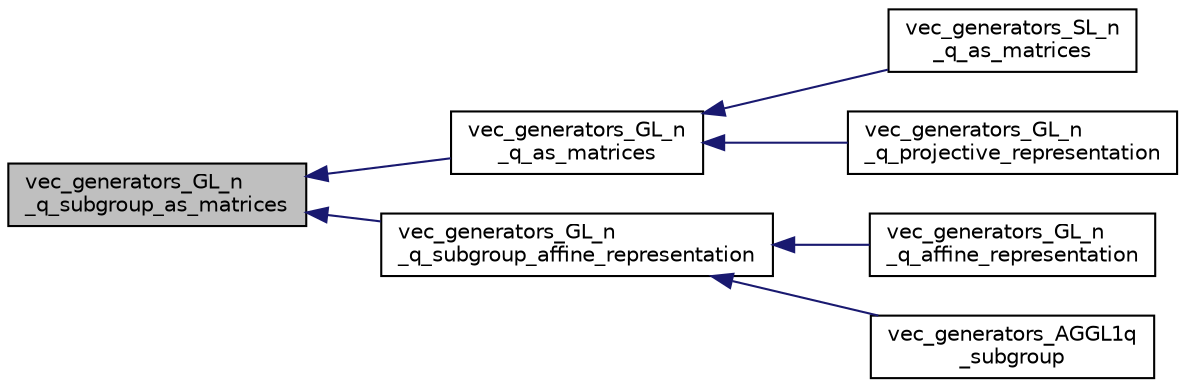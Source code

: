 digraph "vec_generators_GL_n_q_subgroup_as_matrices"
{
  edge [fontname="Helvetica",fontsize="10",labelfontname="Helvetica",labelfontsize="10"];
  node [fontname="Helvetica",fontsize="10",shape=record];
  rankdir="LR";
  Node11846 [label="vec_generators_GL_n\l_q_subgroup_as_matrices",height=0.2,width=0.4,color="black", fillcolor="grey75", style="filled", fontcolor="black"];
  Node11846 -> Node11847 [dir="back",color="midnightblue",fontsize="10",style="solid",fontname="Helvetica"];
  Node11847 [label="vec_generators_GL_n\l_q_as_matrices",height=0.2,width=0.4,color="black", fillcolor="white", style="filled",URL="$d0/dd3/perm__group__gens_8_c.html#a16af2db378d422175df1fdf70cb02806"];
  Node11847 -> Node11848 [dir="back",color="midnightblue",fontsize="10",style="solid",fontname="Helvetica"];
  Node11848 [label="vec_generators_SL_n\l_q_as_matrices",height=0.2,width=0.4,color="black", fillcolor="white", style="filled",URL="$d0/dd3/perm__group__gens_8_c.html#aece7a22e0963ee87d325797900443bd2"];
  Node11847 -> Node11849 [dir="back",color="midnightblue",fontsize="10",style="solid",fontname="Helvetica"];
  Node11849 [label="vec_generators_GL_n\l_q_projective_representation",height=0.2,width=0.4,color="black", fillcolor="white", style="filled",URL="$d0/dd3/perm__group__gens_8_c.html#ae56b1d99562cb32203518575c689746d"];
  Node11846 -> Node11850 [dir="back",color="midnightblue",fontsize="10",style="solid",fontname="Helvetica"];
  Node11850 [label="vec_generators_GL_n\l_q_subgroup_affine_representation",height=0.2,width=0.4,color="black", fillcolor="white", style="filled",URL="$d0/dd3/perm__group__gens_8_c.html#adc1a2bfe52c3047a066884771aa01321"];
  Node11850 -> Node11851 [dir="back",color="midnightblue",fontsize="10",style="solid",fontname="Helvetica"];
  Node11851 [label="vec_generators_GL_n\l_q_affine_representation",height=0.2,width=0.4,color="black", fillcolor="white", style="filled",URL="$d0/dd3/perm__group__gens_8_c.html#a689108f410f773f0681e21a864097f16"];
  Node11850 -> Node11852 [dir="back",color="midnightblue",fontsize="10",style="solid",fontname="Helvetica"];
  Node11852 [label="vec_generators_AGGL1q\l_subgroup",height=0.2,width=0.4,color="black", fillcolor="white", style="filled",URL="$d0/dd3/perm__group__gens_8_c.html#a93659c1c7a668dd6adf9f217c608e1f1"];
}
